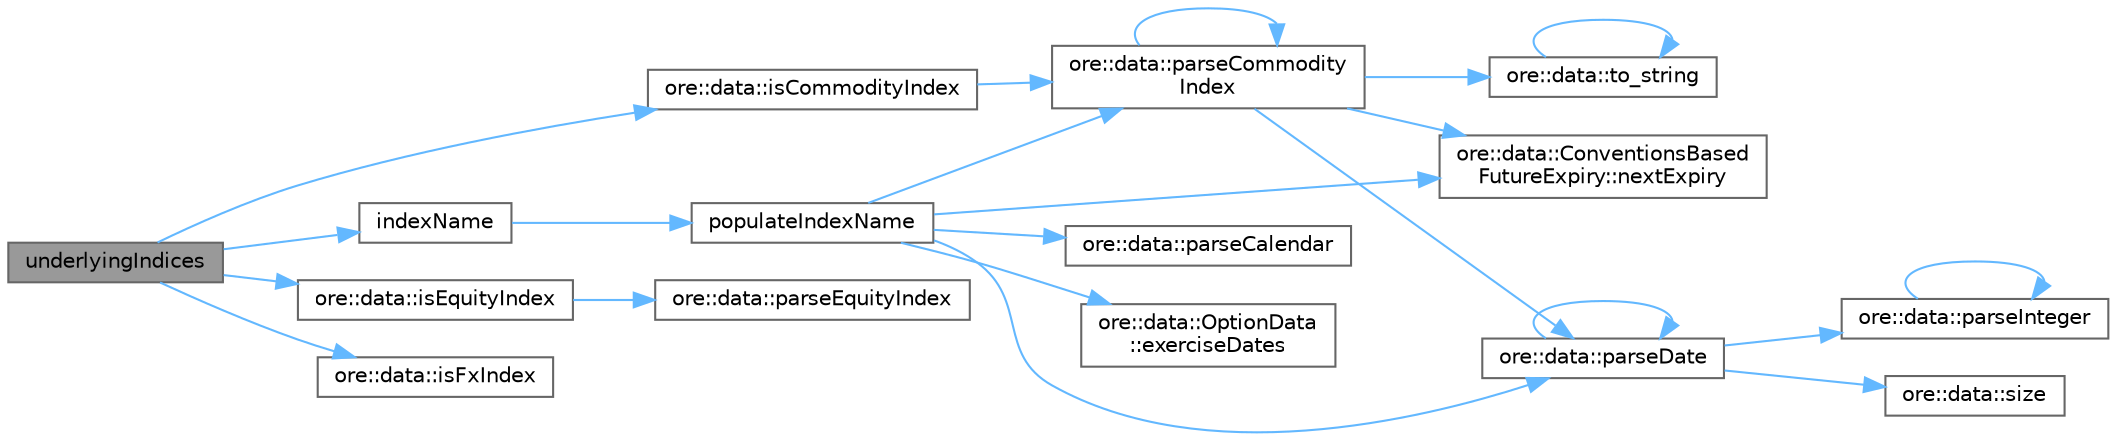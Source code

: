 digraph "underlyingIndices"
{
 // INTERACTIVE_SVG=YES
 // LATEX_PDF_SIZE
  bgcolor="transparent";
  edge [fontname=Helvetica,fontsize=10,labelfontname=Helvetica,labelfontsize=10];
  node [fontname=Helvetica,fontsize=10,shape=box,height=0.2,width=0.4];
  rankdir="LR";
  Node1 [label="underlyingIndices",height=0.2,width=0.4,color="gray40", fillcolor="grey60", style="filled", fontcolor="black",tooltip=" "];
  Node1 -> Node2 [color="steelblue1",style="solid"];
  Node2 [label="indexName",height=0.2,width=0.4,color="grey40", fillcolor="white", style="filled",URL="$classore_1_1data_1_1_asian_option.html#acfb5662c8346d62dda85653879dbeb05",tooltip=" "];
  Node2 -> Node3 [color="steelblue1",style="solid"];
  Node3 [label="populateIndexName",height=0.2,width=0.4,color="grey40", fillcolor="white", style="filled",URL="$classore_1_1data_1_1_asian_option.html#af903446b7ae0162e35e591e6394d0a89",tooltip=" "];
  Node3 -> Node4 [color="steelblue1",style="solid"];
  Node4 [label="ore::data::OptionData\l::exerciseDates",height=0.2,width=0.4,color="grey40", fillcolor="white", style="filled",URL="$classore_1_1data_1_1_option_data.html#af82897aa671c01e0988878f1476ef9b8",tooltip=" "];
  Node3 -> Node5 [color="steelblue1",style="solid"];
  Node5 [label="ore::data::ConventionsBased\lFutureExpiry::nextExpiry",height=0.2,width=0.4,color="grey40", fillcolor="white", style="filled",URL="$classore_1_1data_1_1_conventions_based_future_expiry.html#a2bd20c07171472e89c54943f2da6dffd",tooltip=" "];
  Node3 -> Node6 [color="steelblue1",style="solid"];
  Node6 [label="ore::data::parseCalendar",height=0.2,width=0.4,color="grey40", fillcolor="white", style="filled",URL="$group__utilities.html#ga0f72d6fcccae10a674bdcd5095200f14",tooltip="Convert text to QuantLib::Calendar."];
  Node3 -> Node7 [color="steelblue1",style="solid"];
  Node7 [label="ore::data::parseCommodity\lIndex",height=0.2,width=0.4,color="grey40", fillcolor="white", style="filled",URL="$namespaceore_1_1data.html#abd022b98516a69b335865f8c17a645cf",tooltip=" "];
  Node7 -> Node5 [color="steelblue1",style="solid"];
  Node7 -> Node7 [color="steelblue1",style="solid"];
  Node7 -> Node8 [color="steelblue1",style="solid"];
  Node8 [label="ore::data::parseDate",height=0.2,width=0.4,color="grey40", fillcolor="white", style="filled",URL="$group__utilities.html#ga59b5fdda574d90facae95dec2d13040d",tooltip="Convert std::string to QuantLib::Date."];
  Node8 -> Node8 [color="steelblue1",style="solid"];
  Node8 -> Node9 [color="steelblue1",style="solid"];
  Node9 [label="ore::data::parseInteger",height=0.2,width=0.4,color="grey40", fillcolor="white", style="filled",URL="$group__utilities.html#gaecd67eda4fb5f4859bb8f6d383547721",tooltip="Convert text to QuantLib::Integer."];
  Node9 -> Node9 [color="steelblue1",style="solid"];
  Node8 -> Node10 [color="steelblue1",style="solid"];
  Node10 [label="ore::data::size",height=0.2,width=0.4,color="grey40", fillcolor="white", style="filled",URL="$namespaceore_1_1data.html#a777e216dee6069b548bb87da7152699e",tooltip=" "];
  Node7 -> Node11 [color="steelblue1",style="solid"];
  Node11 [label="ore::data::to_string",height=0.2,width=0.4,color="grey40", fillcolor="white", style="filled",URL="$namespaceore_1_1data.html#a86651dfeb5c18ee891f7a4734d8cf455",tooltip=" "];
  Node11 -> Node11 [color="steelblue1",style="solid"];
  Node3 -> Node8 [color="steelblue1",style="solid"];
  Node1 -> Node12 [color="steelblue1",style="solid"];
  Node12 [label="ore::data::isCommodityIndex",height=0.2,width=0.4,color="grey40", fillcolor="white", style="filled",URL="$group__utilities.html#ga4dd46ea66198fb027344956d4821bd8d",tooltip="Return true if the indexName is that of an CommodityIndex, otherwise false."];
  Node12 -> Node7 [color="steelblue1",style="solid"];
  Node1 -> Node13 [color="steelblue1",style="solid"];
  Node13 [label="ore::data::isEquityIndex",height=0.2,width=0.4,color="grey40", fillcolor="white", style="filled",URL="$group__utilities.html#ga15794f6969a5e5d00a51e3c15ad07fc1",tooltip="Return true if the indexName is that of an EquityIndex, otherwise false."];
  Node13 -> Node14 [color="steelblue1",style="solid"];
  Node14 [label="ore::data::parseEquityIndex",height=0.2,width=0.4,color="grey40", fillcolor="white", style="filled",URL="$group__utilities.html#ga466dd6786fde67dee3afbc594484720f",tooltip="Convert std::string (e.g SP5) to QuantExt::EquityIndex."];
  Node1 -> Node15 [color="steelblue1",style="solid"];
  Node15 [label="ore::data::isFxIndex",height=0.2,width=0.4,color="grey40", fillcolor="white", style="filled",URL="$namespaceore_1_1data.html#a123e19b0fac4f5124a8c26bad300de0e",tooltip=" "];
}

